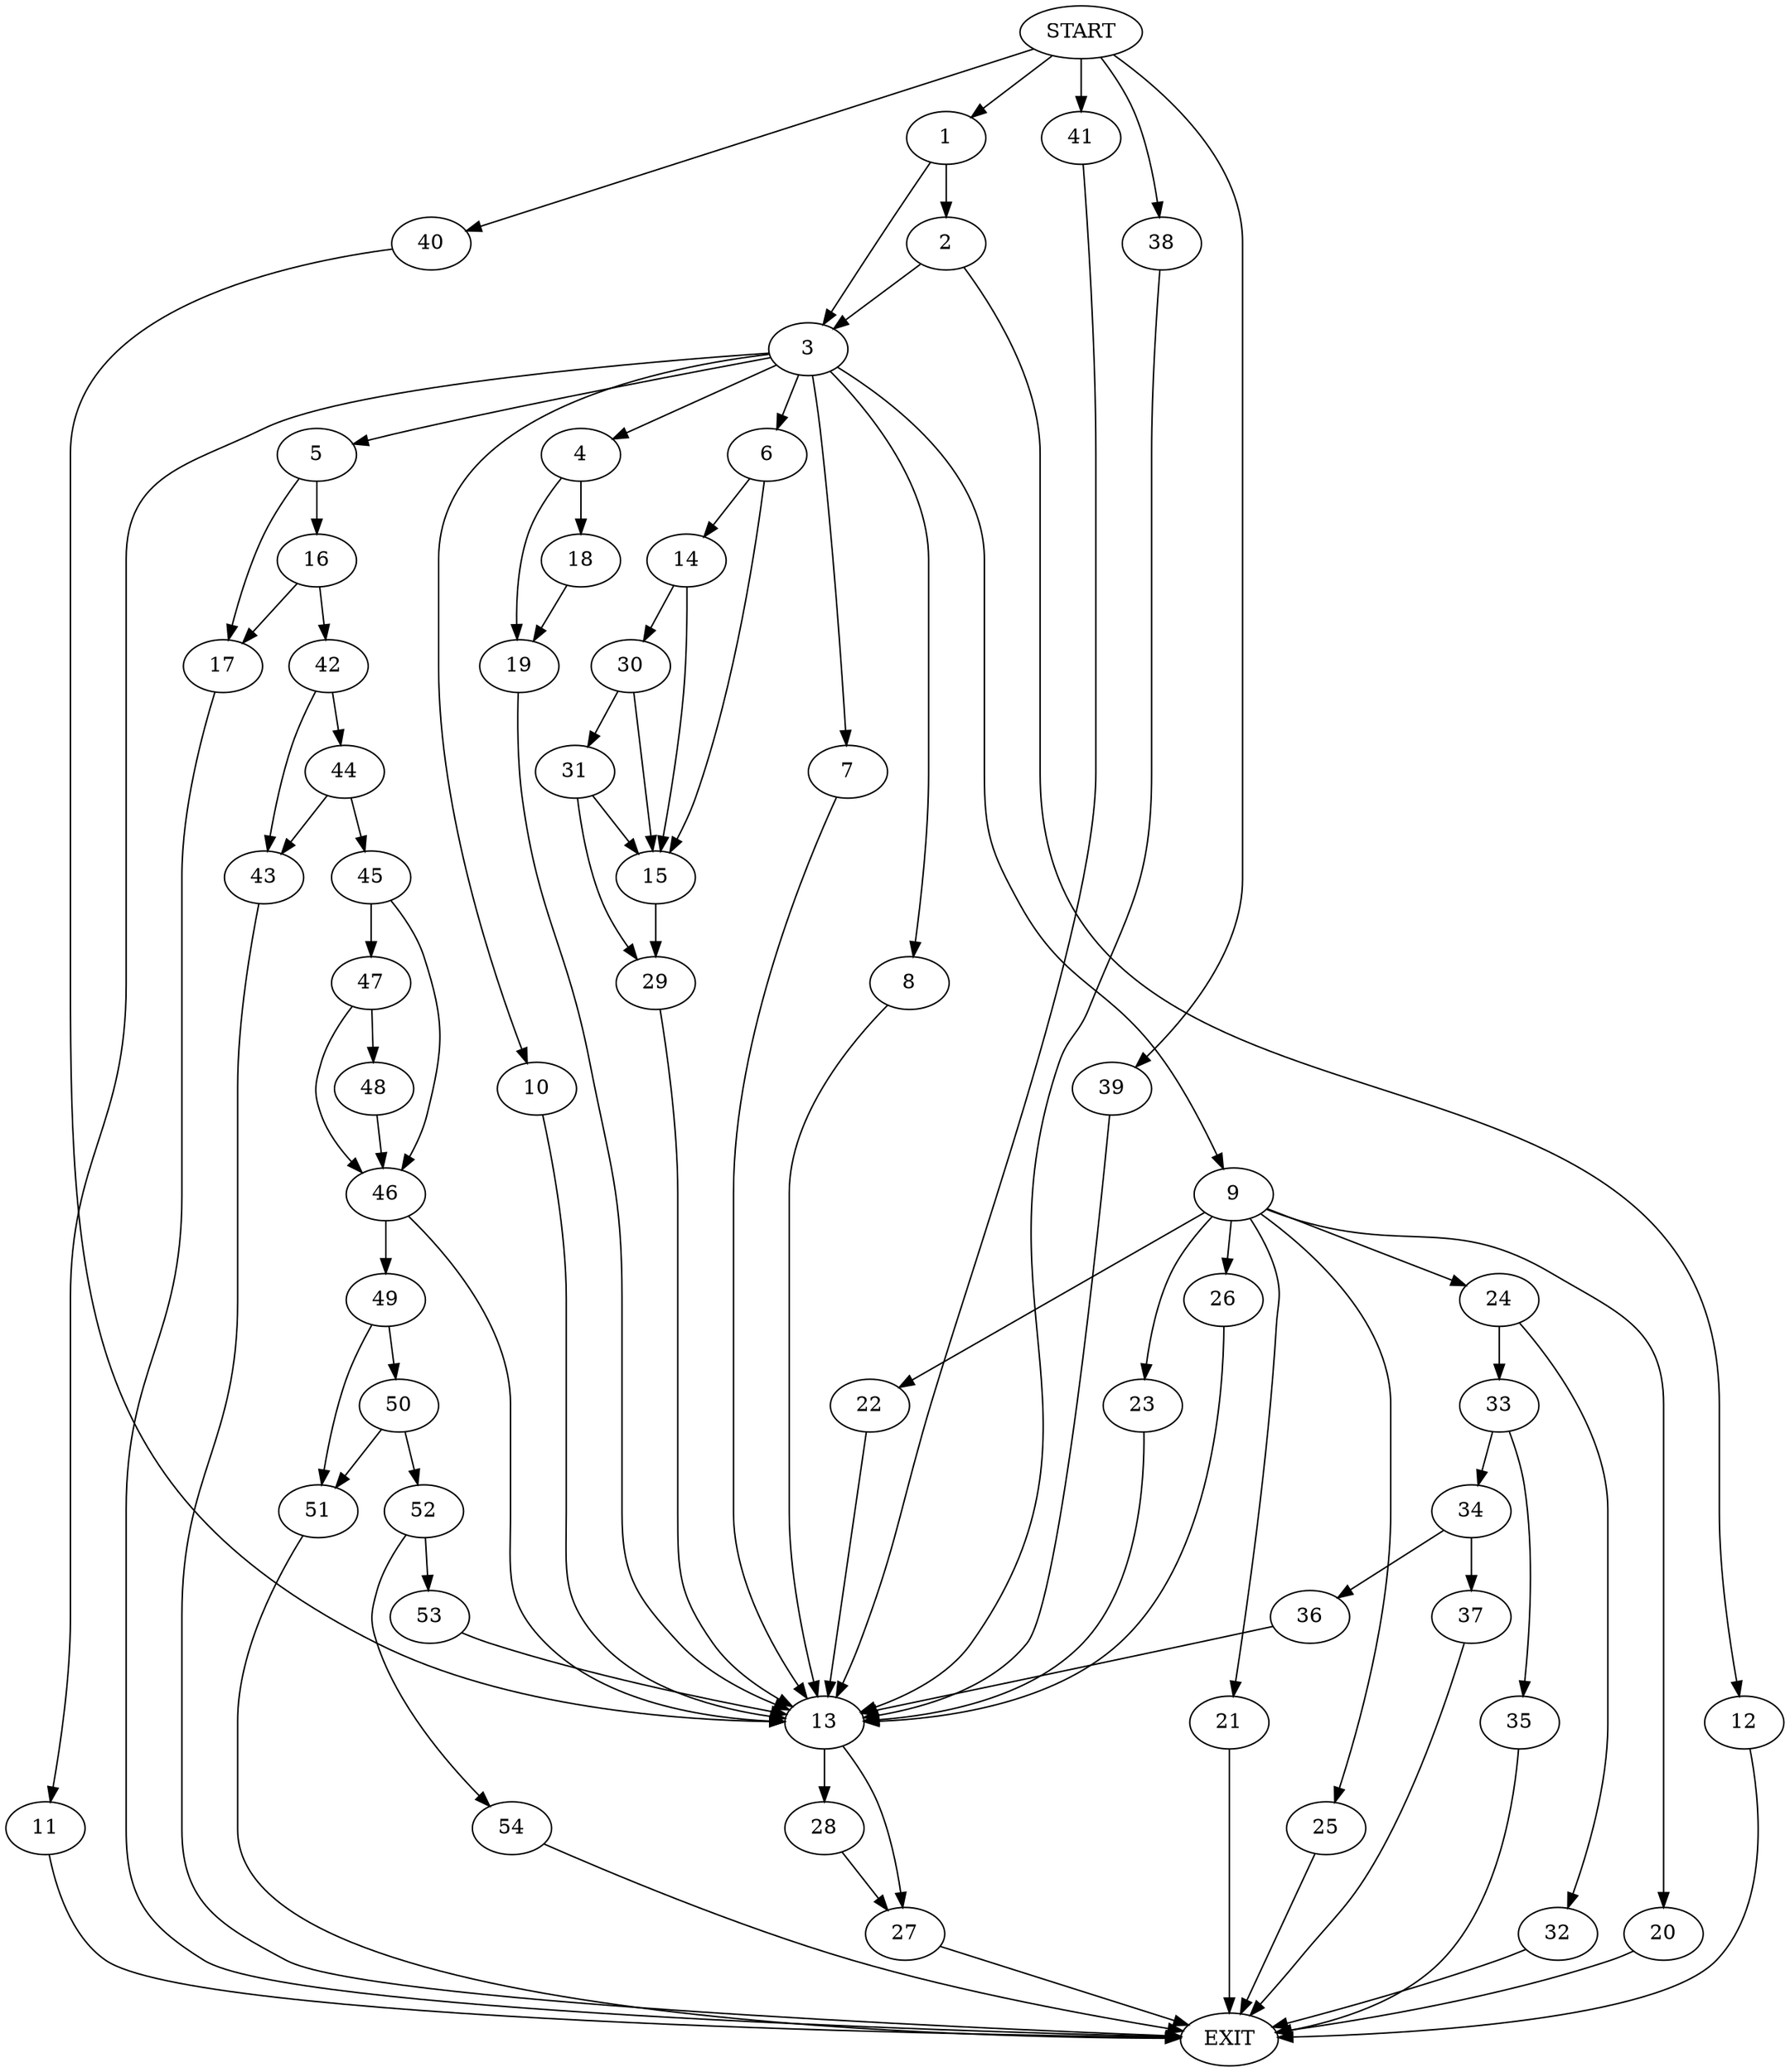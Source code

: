 digraph {
0 [label="START"]
55 [label="EXIT"]
0 -> 1
1 -> 2
1 -> 3
3 -> 4
3 -> 5
3 -> 6
3 -> 7
3 -> 8
3 -> 9
3 -> 10
3 -> 11
2 -> 3
2 -> 12
12 -> 55
7 -> 13
6 -> 14
6 -> 15
10 -> 13
5 -> 16
5 -> 17
11 -> 55
4 -> 18
4 -> 19
9 -> 20
9 -> 21
9 -> 22
9 -> 23
9 -> 24
9 -> 25
9 -> 26
8 -> 13
13 -> 27
13 -> 28
15 -> 29
14 -> 30
14 -> 15
30 -> 15
30 -> 31
31 -> 29
31 -> 15
29 -> 13
20 -> 55
22 -> 13
26 -> 13
23 -> 13
21 -> 55
24 -> 32
24 -> 33
25 -> 55
33 -> 34
33 -> 35
32 -> 55
34 -> 36
34 -> 37
35 -> 55
37 -> 55
36 -> 13
0 -> 38
38 -> 13
0 -> 39
39 -> 13
0 -> 40
40 -> 13
0 -> 41
41 -> 13
17 -> 55
16 -> 17
16 -> 42
42 -> 43
42 -> 44
43 -> 55
44 -> 43
44 -> 45
45 -> 46
45 -> 47
47 -> 46
47 -> 48
46 -> 49
46 -> 13
48 -> 46
49 -> 50
49 -> 51
51 -> 55
50 -> 51
50 -> 52
52 -> 53
52 -> 54
54 -> 55
53 -> 13
18 -> 19
19 -> 13
28 -> 27
27 -> 55
}
